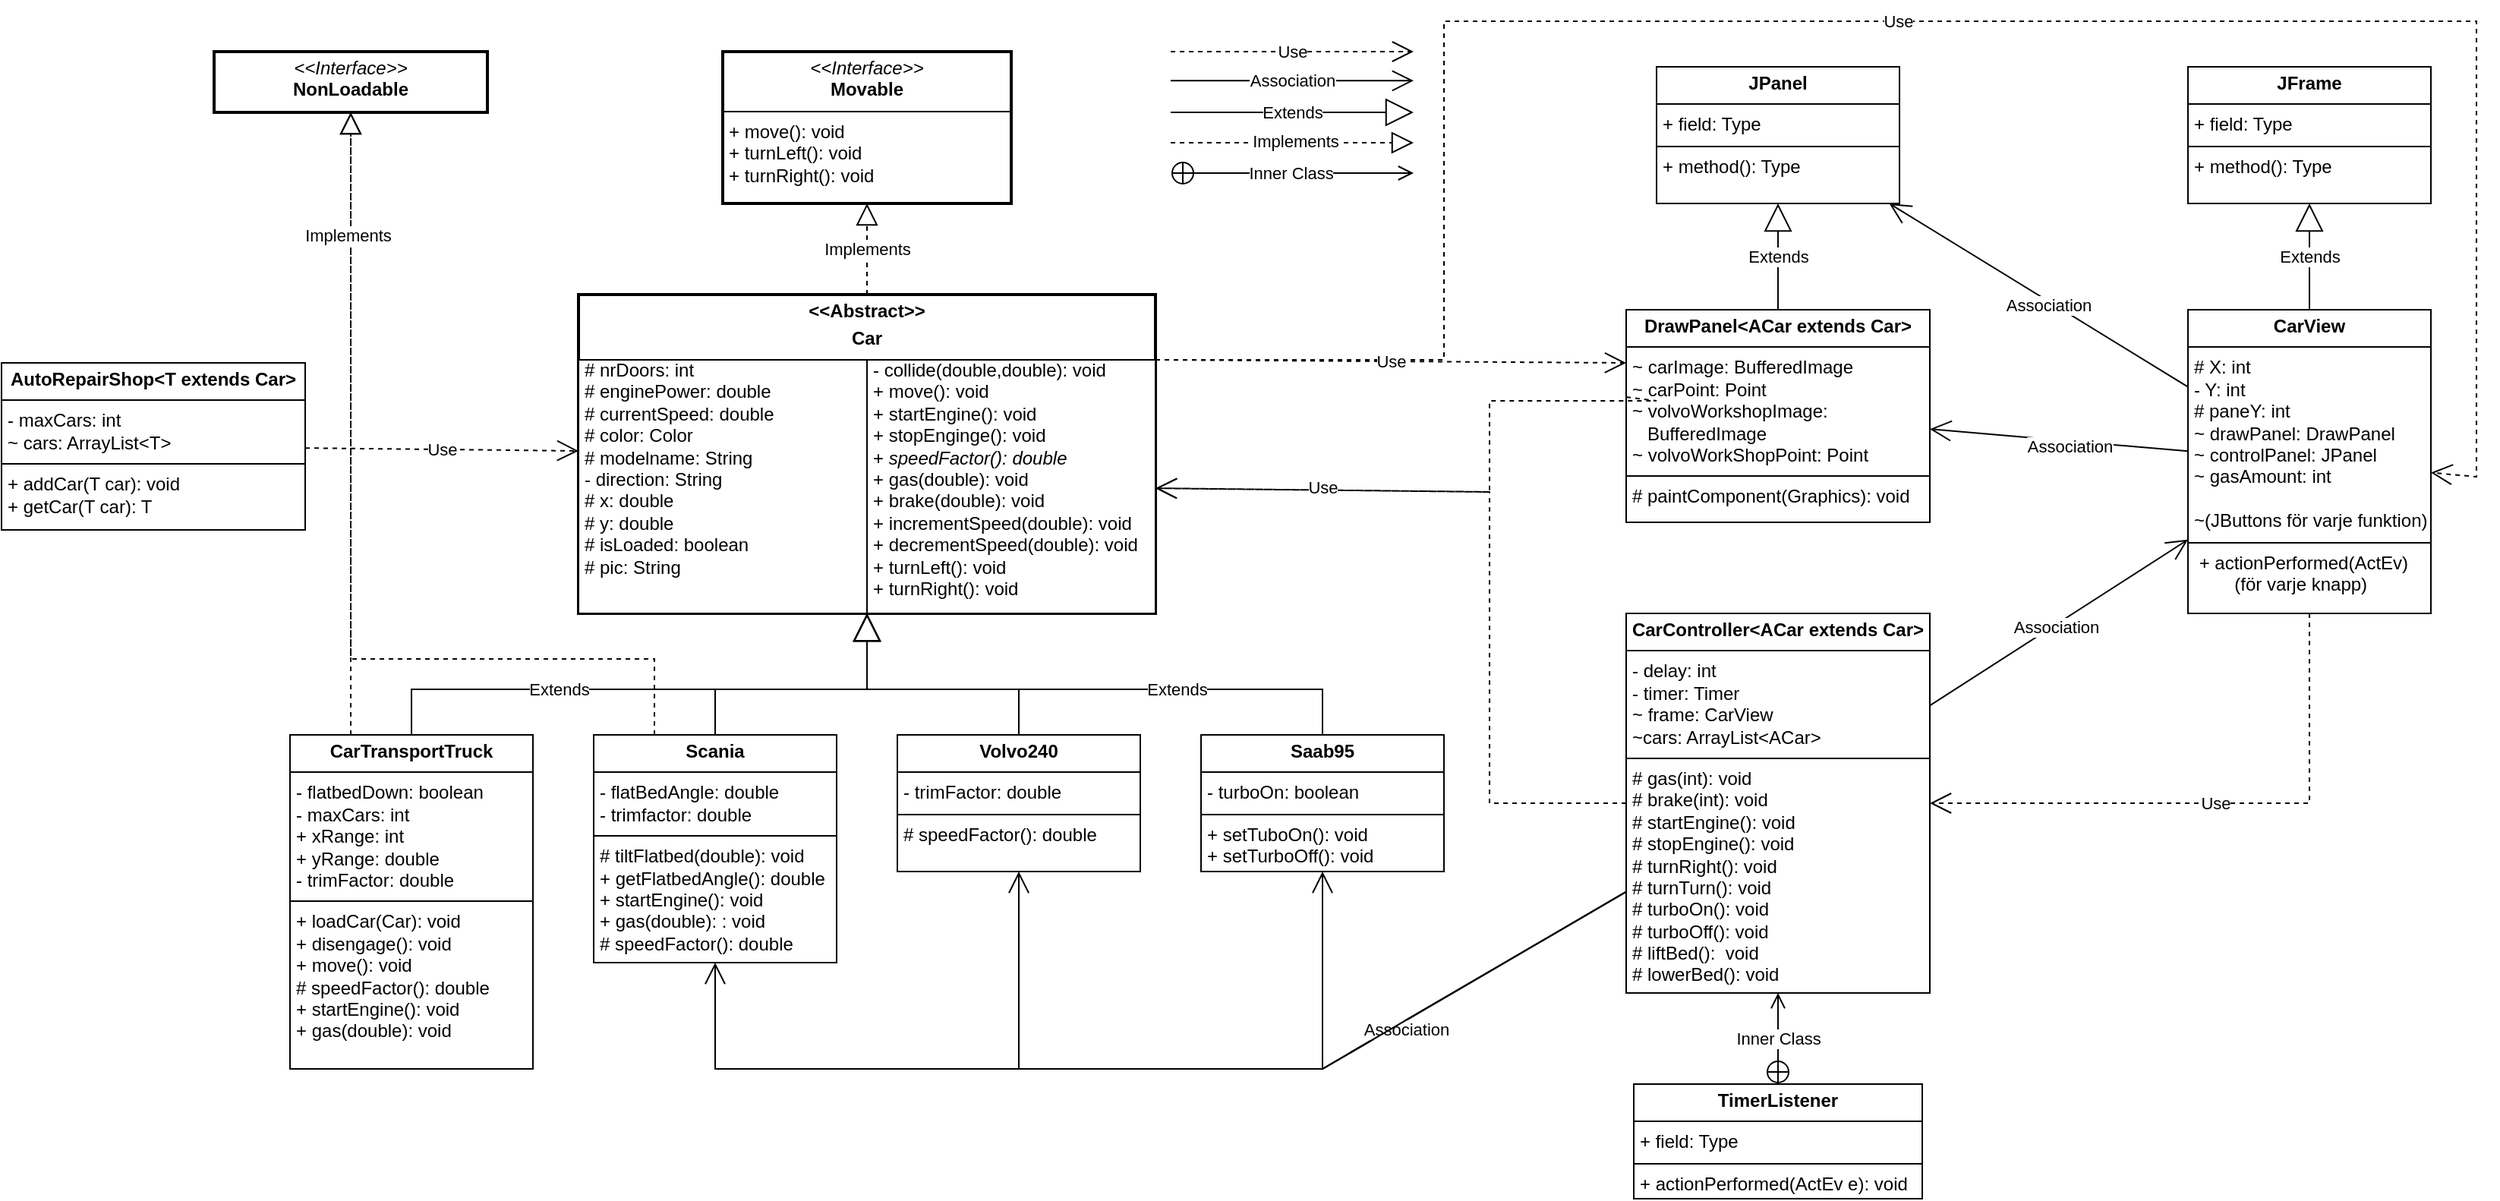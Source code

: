 <mxfile version="26.0.15">
  <diagram name="Sida-1" id="Nc39ZoOwCb8wQkVG9bUB">
    <mxGraphModel dx="2275" dy="870" grid="1" gridSize="10" guides="1" tooltips="1" connect="1" arrows="1" fold="1" page="1" pageScale="1" pageWidth="827" pageHeight="1169" math="0" shadow="0">
      <root>
        <mxCell id="0" />
        <mxCell id="1" parent="0" />
        <mxCell id="TYtJpe8hq0c6kEm3nhar-1" value="&lt;p style=&quot;margin:0px;margin-top:4px;text-align:center;&quot;&gt;&lt;i&gt;&amp;lt;&amp;lt;Interface&amp;gt;&amp;gt;&lt;/i&gt;&lt;br&gt;&lt;b&gt;Movable&lt;/b&gt;&lt;/p&gt;&lt;hr size=&quot;1&quot; style=&quot;border-style:solid;&quot;&gt;&lt;p style=&quot;margin:0px;margin-left:4px;&quot;&gt;+ move(): void&lt;/p&gt;&lt;p style=&quot;margin:0px;margin-left:4px;&quot;&gt;+ turnLeft(): void&lt;/p&gt;&lt;p style=&quot;margin:0px;margin-left:4px;&quot;&gt;+ turnRight(): void&lt;/p&gt;" style="verticalAlign=top;align=left;overflow=fill;html=1;whiteSpace=wrap;strokeWidth=2;" vertex="1" parent="1">
          <mxGeometry x="475" y="40" width="190" height="100" as="geometry" />
        </mxCell>
        <mxCell id="TYtJpe8hq0c6kEm3nhar-3" value="&lt;p style=&quot;margin:0px;margin-top:4px;text-align:center;&quot;&gt;&lt;i&gt;&amp;lt;&amp;lt;Interface&amp;gt;&amp;gt;&lt;/i&gt;&lt;br&gt;&lt;b&gt;NonLoadable&lt;/b&gt;&lt;/p&gt;&lt;p style=&quot;margin:0px;margin-left:4px;&quot;&gt;&lt;br&gt;&lt;/p&gt;" style="verticalAlign=top;align=left;overflow=fill;html=1;whiteSpace=wrap;strokeWidth=2;" vertex="1" parent="1">
          <mxGeometry x="140" y="40" width="180" height="40" as="geometry" />
        </mxCell>
        <mxCell id="TYtJpe8hq0c6kEm3nhar-4" value="&lt;p style=&quot;margin:0px;margin-top:4px;text-align:center;&quot;&gt;&lt;b&gt;CarTransportTruck&lt;/b&gt;&lt;/p&gt;&lt;hr size=&quot;1&quot; style=&quot;border-style:solid;&quot;&gt;&lt;p style=&quot;margin:0px;margin-left:4px;&quot;&gt;- flatbedDown: boolean&lt;/p&gt;&lt;p style=&quot;margin:0px;margin-left:4px;&quot;&gt;- maxCars: int&lt;/p&gt;&lt;p style=&quot;margin:0px;margin-left:4px;&quot;&gt;+ xRange: int&lt;/p&gt;&lt;p style=&quot;margin:0px;margin-left:4px;&quot;&gt;+ yRange: double&lt;/p&gt;&lt;p style=&quot;margin:0px;margin-left:4px;&quot;&gt;- trimFactor: double&lt;/p&gt;&lt;hr size=&quot;1&quot; style=&quot;border-style:solid;&quot;&gt;&lt;p style=&quot;margin:0px;margin-left:4px;&quot;&gt;+ loadCar(Car): void&lt;/p&gt;&lt;p style=&quot;margin:0px;margin-left:4px;&quot;&gt;+ disengage(): void&lt;/p&gt;&lt;p style=&quot;margin:0px;margin-left:4px;&quot;&gt;&lt;span style=&quot;background-color: transparent; color: light-dark(rgb(0, 0, 0), rgb(255, 255, 255));&quot;&gt;+ move(): void&lt;/span&gt;&lt;/p&gt;&lt;p style=&quot;margin:0px;margin-left:4px;&quot;&gt;#&lt;span style=&quot;background-color: transparent; color: light-dark(rgb(0, 0, 0), rgb(255, 255, 255));&quot;&gt;&amp;nbsp;speedFactor(): double&lt;/span&gt;&lt;/p&gt;&lt;p style=&quot;margin:0px;margin-left:4px;&quot;&gt;&lt;span style=&quot;background-color: transparent; color: light-dark(rgb(0, 0, 0), rgb(255, 255, 255));&quot;&gt;+ startEngine(): void&lt;br&gt;&lt;/span&gt;&lt;/p&gt;&lt;p style=&quot;margin:0px;margin-left:4px;&quot;&gt;&lt;span style=&quot;background-color: transparent; color: light-dark(rgb(0, 0, 0), rgb(255, 255, 255));&quot;&gt;+ gas(double): void&lt;br&gt;&lt;/span&gt;&lt;/p&gt;" style="verticalAlign=top;align=left;overflow=fill;html=1;whiteSpace=wrap;" vertex="1" parent="1">
          <mxGeometry x="190" y="490" width="160" height="220" as="geometry" />
        </mxCell>
        <mxCell id="TYtJpe8hq0c6kEm3nhar-5" value="&lt;p style=&quot;margin:0px;margin-top:4px;text-align:center;&quot;&gt;&lt;b&gt;DrawPanel&amp;lt;ACar extends Car&amp;gt;&lt;/b&gt;&lt;/p&gt;&lt;hr size=&quot;1&quot; style=&quot;border-style:solid;&quot;&gt;&lt;p style=&quot;margin:0px;margin-left:4px;&quot;&gt;~ carImage: BufferedImage&lt;/p&gt;&lt;p style=&quot;margin:0px;margin-left:4px;&quot;&gt;~ carPoint: Point&lt;/p&gt;&lt;p style=&quot;margin:0px;margin-left:4px;&quot;&gt;~ volvoWorkshopImage:&lt;/p&gt;&lt;p style=&quot;margin:0px;margin-left:4px;&quot;&gt;&amp;nbsp; &amp;nbsp;BufferedImage&lt;/p&gt;&lt;p style=&quot;margin:0px;margin-left:4px;&quot;&gt;~ volvoWorkShopPoint: Point&lt;/p&gt;&lt;hr size=&quot;1&quot; style=&quot;border-style:solid;&quot;&gt;&lt;p style=&quot;margin:0px;margin-left:4px;&quot;&gt;# paintComponent(Graphics): void&lt;/p&gt;" style="verticalAlign=top;align=left;overflow=fill;html=1;whiteSpace=wrap;" vertex="1" parent="1">
          <mxGeometry x="1070" y="210" width="200" height="140" as="geometry" />
        </mxCell>
        <mxCell id="TYtJpe8hq0c6kEm3nhar-6" value="&lt;p style=&quot;margin:0px;margin-top:4px;text-align:center;&quot;&gt;&lt;b&gt;&amp;lt;&amp;lt;Abstract&amp;gt;&amp;gt;&lt;/b&gt;&lt;/p&gt;&lt;p style=&quot;margin:0px;margin-top:4px;text-align:center;&quot;&gt;&lt;b&gt;Car&lt;/b&gt;&lt;/p&gt;&lt;hr size=&quot;1&quot; style=&quot;border-style:solid;&quot;&gt;&lt;p style=&quot;margin:0px;margin-left:4px;&quot;&gt;# nrDoors: int&lt;/p&gt;&lt;p style=&quot;margin:0px;margin-left:4px;&quot;&gt;# enginePower: double&lt;/p&gt;&lt;p style=&quot;margin:0px;margin-left:4px;&quot;&gt;# currentSpeed: double&lt;/p&gt;&lt;p style=&quot;margin:0px;margin-left:4px;&quot;&gt;# color: Color&lt;/p&gt;&lt;p style=&quot;margin:0px;margin-left:4px;&quot;&gt;# modelname: String&lt;/p&gt;&lt;p style=&quot;margin:0px;margin-left:4px;&quot;&gt;- direction: String&lt;/p&gt;&lt;p style=&quot;margin:0px;margin-left:4px;&quot;&gt;# x: double&lt;/p&gt;&lt;p style=&quot;margin:0px;margin-left:4px;&quot;&gt;# y: double&lt;/p&gt;&lt;p style=&quot;margin:0px;margin-left:4px;&quot;&gt;# isLoaded: boolean&lt;/p&gt;&lt;p style=&quot;margin:0px;margin-left:4px;&quot;&gt;# pic: String&lt;/p&gt;&lt;hr size=&quot;1&quot; style=&quot;border-style:solid;&quot;&gt;&lt;p style=&quot;margin:0px;margin-left:4px;&quot;&gt;+ startEngine(): void&lt;/p&gt;&lt;p style=&quot;margin:0px;margin-left:4px;&quot;&gt;+ stopEnginge(): void&lt;/p&gt;&lt;p style=&quot;margin:0px;margin-left:4px;&quot;&gt;+ speedFactor(): double {abstract}&lt;/p&gt;&lt;p style=&quot;margin:0px;margin-left:4px;&quot;&gt;+ gas(double): void&lt;/p&gt;&lt;p style=&quot;margin:0px;margin-left:4px;&quot;&gt;+ brake(double): void&lt;/p&gt;&lt;p style=&quot;margin:0px;margin-left:4px;&quot;&gt;+ incrementSpeed(double): void&lt;/p&gt;&lt;p style=&quot;margin:0px;margin-left:4px;&quot;&gt;+ decrementSpeed(double): void&lt;/p&gt;&lt;p style=&quot;margin:0px;margin-left:4px;&quot;&gt;+ turnLeft(): void&lt;/p&gt;&lt;p style=&quot;margin:0px;margin-left:4px;&quot;&gt;+ turnRight(): void&lt;/p&gt;&lt;p style=&quot;margin:0px;margin-left:4px;&quot;&gt;&lt;br&gt;&lt;/p&gt;" style="verticalAlign=top;align=left;overflow=fill;html=1;whiteSpace=wrap;strokeWidth=2;" vertex="1" parent="1">
          <mxGeometry x="380" y="200" width="380" height="210" as="geometry" />
        </mxCell>
        <mxCell id="TYtJpe8hq0c6kEm3nhar-7" value="&lt;p style=&quot;margin:0px;margin-top:4px;text-align:center;&quot;&gt;&lt;b&gt;Scania&lt;/b&gt;&lt;/p&gt;&lt;hr size=&quot;1&quot; style=&quot;border-style:solid;&quot;&gt;&lt;p style=&quot;margin:0px;margin-left:4px;&quot;&gt;- flatBedAngle: double&lt;/p&gt;&lt;p style=&quot;margin:0px;margin-left:4px;&quot;&gt;- trimfactor: double&lt;/p&gt;&lt;hr size=&quot;1&quot; style=&quot;border-style:solid;&quot;&gt;&lt;p style=&quot;margin:0px;margin-left:4px;&quot;&gt;# tiltFlatbed(double): void&lt;/p&gt;&lt;p style=&quot;margin:0px;margin-left:4px;&quot;&gt;+ getFlatbedAngle(): double&lt;/p&gt;&lt;p style=&quot;margin:0px;margin-left:4px;&quot;&gt;+ startEngine(): void&lt;/p&gt;&lt;p style=&quot;margin:0px;margin-left:4px;&quot;&gt;+ gas(double): : void&lt;/p&gt;&lt;p style=&quot;margin:0px;margin-left:4px;&quot;&gt;# speedFactor(): double&lt;/p&gt;&lt;p style=&quot;margin:0px;margin-left:4px;&quot;&gt;&lt;br&gt;&lt;/p&gt;" style="verticalAlign=top;align=left;overflow=fill;html=1;whiteSpace=wrap;" vertex="1" parent="1">
          <mxGeometry x="390" y="490" width="160" height="150" as="geometry" />
        </mxCell>
        <mxCell id="TYtJpe8hq0c6kEm3nhar-8" value="&lt;p style=&quot;margin:0px;margin-top:4px;text-align:center;&quot;&gt;&lt;b&gt;AutoRepairShop&amp;lt;T extends Car&amp;gt;&lt;/b&gt;&lt;/p&gt;&lt;hr size=&quot;1&quot; style=&quot;border-style:solid;&quot;&gt;&lt;p style=&quot;margin:0px;margin-left:4px;&quot;&gt;- maxCars: int&lt;/p&gt;&lt;p style=&quot;margin:0px;margin-left:4px;&quot;&gt;~ cars: ArrayList&amp;lt;T&amp;gt;&lt;/p&gt;&lt;hr size=&quot;1&quot; style=&quot;border-style:solid;&quot;&gt;&lt;p style=&quot;margin:0px;margin-left:4px;&quot;&gt;+ addCar(T car): void&lt;/p&gt;&lt;p style=&quot;margin:0px;margin-left:4px;&quot;&gt;+ getCar(T car): T&lt;/p&gt;" style="verticalAlign=top;align=left;overflow=fill;html=1;whiteSpace=wrap;" vertex="1" parent="1">
          <mxGeometry y="245" width="200" height="110" as="geometry" />
        </mxCell>
        <mxCell id="TYtJpe8hq0c6kEm3nhar-9" value="&lt;p style=&quot;margin:0px;margin-top:4px;text-align:center;&quot;&gt;&lt;b&gt;Saab95&lt;/b&gt;&lt;/p&gt;&lt;hr size=&quot;1&quot; style=&quot;border-style:solid;&quot;&gt;&lt;p style=&quot;margin:0px;margin-left:4px;&quot;&gt;- turboOn: boolean&lt;/p&gt;&lt;hr size=&quot;1&quot; style=&quot;border-style:solid;&quot;&gt;&lt;p style=&quot;margin:0px;margin-left:4px;&quot;&gt;+ setTuboOn(): void&lt;/p&gt;&lt;p style=&quot;margin:0px;margin-left:4px;&quot;&gt;+ setTurboOff(): void&lt;/p&gt;" style="verticalAlign=top;align=left;overflow=fill;html=1;whiteSpace=wrap;" vertex="1" parent="1">
          <mxGeometry x="790" y="490" width="160" height="90" as="geometry" />
        </mxCell>
        <mxCell id="TYtJpe8hq0c6kEm3nhar-12" value="&lt;p style=&quot;margin:0px;margin-top:4px;text-align:center;&quot;&gt;&lt;b&gt;CarView&lt;/b&gt;&lt;/p&gt;&lt;hr size=&quot;1&quot; style=&quot;border-style:solid;&quot;&gt;&lt;p style=&quot;margin:0px;margin-left:4px;&quot;&gt;# X: int&lt;/p&gt;&lt;p style=&quot;margin:0px;margin-left:4px;&quot;&gt;- Y: int&lt;/p&gt;&lt;p style=&quot;margin:0px;margin-left:4px;&quot;&gt;# paneY: int&lt;/p&gt;&lt;p style=&quot;margin:0px;margin-left:4px;&quot;&gt;~ drawPanel: DrawPanel&lt;/p&gt;&lt;p style=&quot;margin:0px;margin-left:4px;&quot;&gt;~ controlPanel: JPanel&lt;/p&gt;&lt;p style=&quot;margin:0px;margin-left:4px;&quot;&gt;~ gasAmount: int&lt;/p&gt;&lt;p style=&quot;margin:0px;margin-left:4px;&quot;&gt;&lt;br&gt;&lt;/p&gt;&lt;p style=&quot;margin:0px;margin-left:4px;&quot;&gt;~(JButtons för varje funktion)&lt;/p&gt;&lt;hr size=&quot;1&quot; style=&quot;border-style:solid;&quot;&gt;&lt;p style=&quot;margin:0px;margin-left:4px;&quot;&gt;&amp;nbsp;+ actionPerformed(ActEv)&lt;/p&gt;&lt;p style=&quot;margin:0px;margin-left:4px;&quot;&gt;&lt;span style=&quot;white-space: pre;&quot;&gt;&#x9;&lt;/span&gt;(för varje knapp)&lt;br&gt;&lt;/p&gt;&lt;p style=&quot;margin:0px;margin-left:4px;&quot;&gt;&lt;br&gt;&lt;/p&gt;" style="verticalAlign=top;align=left;overflow=fill;html=1;whiteSpace=wrap;" vertex="1" parent="1">
          <mxGeometry x="1440" y="210" width="160" height="200" as="geometry" />
        </mxCell>
        <mxCell id="TYtJpe8hq0c6kEm3nhar-13" value="&lt;p style=&quot;margin:0px;margin-top:4px;text-align:center;&quot;&gt;&lt;b&gt;Volvo240&lt;/b&gt;&lt;/p&gt;&lt;hr size=&quot;1&quot; style=&quot;border-style:solid;&quot;&gt;&lt;p style=&quot;margin:0px;margin-left:4px;&quot;&gt;- trimFactor: double&lt;/p&gt;&lt;hr size=&quot;1&quot; style=&quot;border-style:solid;&quot;&gt;&lt;p style=&quot;margin:0px;margin-left:4px;&quot;&gt;# speedFactor(): double&lt;/p&gt;" style="verticalAlign=top;align=left;overflow=fill;html=1;whiteSpace=wrap;" vertex="1" parent="1">
          <mxGeometry x="590" y="490" width="160" height="90" as="geometry" />
        </mxCell>
        <mxCell id="TYtJpe8hq0c6kEm3nhar-14" value="&lt;p style=&quot;margin:0px;margin-top:4px;text-align:center;&quot;&gt;&lt;b&gt;CarController&amp;lt;ACar extends Car&amp;gt;&lt;/b&gt;&lt;/p&gt;&lt;hr size=&quot;1&quot; style=&quot;border-style:solid;&quot;&gt;&lt;p style=&quot;margin:0px;margin-left:4px;&quot;&gt;- delay: int&lt;/p&gt;&lt;p style=&quot;margin:0px;margin-left:4px;&quot;&gt;- timer: Timer&lt;/p&gt;&lt;p style=&quot;margin:0px;margin-left:4px;&quot;&gt;~ frame: CarView&lt;/p&gt;&lt;p style=&quot;margin:0px;margin-left:4px;&quot;&gt;~cars: ArrayList&amp;lt;ACar&amp;gt;&lt;/p&gt;&lt;hr size=&quot;1&quot; style=&quot;border-style:solid;&quot;&gt;&lt;p style=&quot;margin:0px;margin-left:4px;&quot;&gt;# gas(int): void&lt;/p&gt;&lt;p style=&quot;margin:0px;margin-left:4px;&quot;&gt;# brake(int): void&lt;/p&gt;&lt;p style=&quot;margin:0px;margin-left:4px;&quot;&gt;# startEngine(): void&lt;/p&gt;&lt;p style=&quot;margin:0px;margin-left:4px;&quot;&gt;# stopEngine(): void&lt;/p&gt;&lt;p style=&quot;margin:0px;margin-left:4px;&quot;&gt;# turnRight(): void&lt;/p&gt;&lt;p style=&quot;margin:0px;margin-left:4px;&quot;&gt;# turnTurn(): void&lt;/p&gt;&lt;p style=&quot;margin:0px;margin-left:4px;&quot;&gt;# turboOn(): void&lt;/p&gt;&lt;p style=&quot;margin:0px;margin-left:4px;&quot;&gt;# turboOff(): void&lt;/p&gt;&lt;p style=&quot;margin:0px;margin-left:4px;&quot;&gt;# liftBed():&amp;nbsp; void&lt;/p&gt;&lt;p style=&quot;margin:0px;margin-left:4px;&quot;&gt;# lowerBed(): void&lt;/p&gt;" style="verticalAlign=top;align=left;overflow=fill;html=1;whiteSpace=wrap;" vertex="1" parent="1">
          <mxGeometry x="1070" y="410" width="200" height="250" as="geometry" />
        </mxCell>
        <mxCell id="TYtJpe8hq0c6kEm3nhar-20" value="" style="endArrow=block;dashed=1;endFill=0;endSize=12;html=1;rounded=0;exitX=0.5;exitY=0;exitDx=0;exitDy=0;" edge="1" parent="1" source="TYtJpe8hq0c6kEm3nhar-6" target="TYtJpe8hq0c6kEm3nhar-1">
          <mxGeometry width="160" relative="1" as="geometry">
            <mxPoint x="690" y="160" as="sourcePoint" />
            <mxPoint x="850" y="160" as="targetPoint" />
          </mxGeometry>
        </mxCell>
        <mxCell id="TYtJpe8hq0c6kEm3nhar-56" value="Implements" style="edgeLabel;html=1;align=center;verticalAlign=middle;resizable=0;points=[];" vertex="1" connectable="0" parent="TYtJpe8hq0c6kEm3nhar-20">
          <mxGeometry x="-0.021" relative="1" as="geometry">
            <mxPoint y="-1" as="offset" />
          </mxGeometry>
        </mxCell>
        <mxCell id="TYtJpe8hq0c6kEm3nhar-28" value="" style="endArrow=block;dashed=1;endFill=0;endSize=12;html=1;rounded=0;exitX=0.25;exitY=0;exitDx=0;exitDy=0;entryX=0.5;entryY=1;entryDx=0;entryDy=0;" edge="1" parent="1" source="TYtJpe8hq0c6kEm3nhar-7" target="TYtJpe8hq0c6kEm3nhar-3">
          <mxGeometry width="160" relative="1" as="geometry">
            <mxPoint x="410" y="280" as="sourcePoint" />
            <mxPoint x="230" y="160" as="targetPoint" />
            <Array as="points">
              <mxPoint x="430" y="440" />
              <mxPoint x="270" y="440" />
              <mxPoint x="230" y="440" />
            </Array>
          </mxGeometry>
        </mxCell>
        <mxCell id="TYtJpe8hq0c6kEm3nhar-29" value="" style="endArrow=block;dashed=1;endFill=0;endSize=12;html=1;rounded=0;exitX=0.25;exitY=0;exitDx=0;exitDy=0;" edge="1" parent="1" source="TYtJpe8hq0c6kEm3nhar-4" target="TYtJpe8hq0c6kEm3nhar-3">
          <mxGeometry width="160" relative="1" as="geometry">
            <mxPoint x="140" y="240" as="sourcePoint" />
            <mxPoint x="300" y="240" as="targetPoint" />
          </mxGeometry>
        </mxCell>
        <mxCell id="TYtJpe8hq0c6kEm3nhar-33" value="Use" style="endArrow=open;endSize=12;dashed=1;html=1;rounded=0;" edge="1" parent="1" source="TYtJpe8hq0c6kEm3nhar-8" target="TYtJpe8hq0c6kEm3nhar-6">
          <mxGeometry width="160" relative="1" as="geometry">
            <mxPoint x="690" y="150" as="sourcePoint" />
            <mxPoint x="710" y="210" as="targetPoint" />
          </mxGeometry>
        </mxCell>
        <mxCell id="TYtJpe8hq0c6kEm3nhar-34" value="&lt;p style=&quot;margin:0px;margin-top:4px;text-align:center;&quot;&gt;&lt;b&gt;JFrame&lt;/b&gt;&lt;/p&gt;&lt;hr size=&quot;1&quot; style=&quot;border-style:solid;&quot;&gt;&lt;p style=&quot;margin:0px;margin-left:4px;&quot;&gt;+ field: Type&lt;/p&gt;&lt;hr size=&quot;1&quot; style=&quot;border-style:solid;&quot;&gt;&lt;p style=&quot;margin:0px;margin-left:4px;&quot;&gt;+ method(): Type&lt;/p&gt;" style="verticalAlign=top;align=left;overflow=fill;html=1;whiteSpace=wrap;" vertex="1" parent="1">
          <mxGeometry x="1440" y="50" width="160" height="90" as="geometry" />
        </mxCell>
        <mxCell id="TYtJpe8hq0c6kEm3nhar-35" value="&lt;p style=&quot;margin:0px;margin-top:4px;text-align:center;&quot;&gt;&lt;b&gt;JPanel&lt;/b&gt;&lt;/p&gt;&lt;hr size=&quot;1&quot; style=&quot;border-style:solid;&quot;&gt;&lt;p style=&quot;margin:0px;margin-left:4px;&quot;&gt;+ field: Type&lt;/p&gt;&lt;hr size=&quot;1&quot; style=&quot;border-style:solid;&quot;&gt;&lt;p style=&quot;margin:0px;margin-left:4px;&quot;&gt;+ method(): Type&lt;/p&gt;" style="verticalAlign=top;align=left;overflow=fill;html=1;whiteSpace=wrap;" vertex="1" parent="1">
          <mxGeometry x="1090" y="50" width="160" height="90" as="geometry" />
        </mxCell>
        <mxCell id="TYtJpe8hq0c6kEm3nhar-37" value="Extends" style="endArrow=block;endSize=16;endFill=0;html=1;rounded=0;" edge="1" parent="1" source="TYtJpe8hq0c6kEm3nhar-12" target="TYtJpe8hq0c6kEm3nhar-34">
          <mxGeometry width="160" relative="1" as="geometry">
            <mxPoint x="-20" y="190" as="sourcePoint" />
            <mxPoint x="140" y="190" as="targetPoint" />
          </mxGeometry>
        </mxCell>
        <mxCell id="TYtJpe8hq0c6kEm3nhar-38" value="Extends" style="endArrow=block;endSize=16;endFill=0;html=1;rounded=0;" edge="1" parent="1" source="TYtJpe8hq0c6kEm3nhar-5" target="TYtJpe8hq0c6kEm3nhar-35">
          <mxGeometry width="160" relative="1" as="geometry">
            <mxPoint x="-20" y="190" as="sourcePoint" />
            <mxPoint x="140" y="190" as="targetPoint" />
          </mxGeometry>
        </mxCell>
        <mxCell id="TYtJpe8hq0c6kEm3nhar-40" value="&lt;p style=&quot;text-wrap-mode: wrap; margin: 0px 0px 0px 4px;&quot;&gt;- collide(double,double): void&lt;/p&gt;&lt;p style=&quot;text-wrap-mode: wrap; margin: 0px 0px 0px 4px;&quot;&gt;&lt;span style=&quot;background-color: transparent; color: light-dark(rgb(0, 0, 0), rgb(255, 255, 255));&quot;&gt;+ move(): void&lt;/span&gt;&lt;/p&gt;&lt;p style=&quot;text-wrap-mode: wrap; margin: 0px 0px 0px 4px;&quot;&gt;&lt;span style=&quot;background-color: transparent; color: light-dark(rgb(0, 0, 0), rgb(255, 255, 255));&quot;&gt;+ startEngine(): void&lt;/span&gt;&lt;/p&gt;&lt;p style=&quot;text-wrap-mode: wrap; margin: 0px 0px 0px 4px;&quot;&gt;+ stopEnginge(): void&lt;/p&gt;&lt;p style=&quot;text-wrap-mode: wrap; margin: 0px 0px 0px 4px;&quot;&gt;+ &lt;i&gt;speedFactor(): double&lt;/i&gt;&lt;/p&gt;&lt;p style=&quot;text-wrap-mode: wrap; margin: 0px 0px 0px 4px;&quot;&gt;+ gas(double): void&lt;/p&gt;&lt;p style=&quot;text-wrap-mode: wrap; margin: 0px 0px 0px 4px;&quot;&gt;+ brake(double): void&lt;/p&gt;&lt;p style=&quot;text-wrap-mode: wrap; margin: 0px 0px 0px 4px;&quot;&gt;+ incrementSpeed(double): void&lt;/p&gt;&lt;p style=&quot;text-wrap-mode: wrap; margin: 0px 0px 0px 4px;&quot;&gt;+ decrementSpeed(double): void&lt;/p&gt;&lt;p style=&quot;text-wrap-mode: wrap; margin: 0px 0px 0px 4px;&quot;&gt;+ turnLeft(): void&lt;/p&gt;&lt;p style=&quot;text-wrap-mode: wrap; margin: 0px 0px 0px 4px;&quot;&gt;+ turnRight(): void&lt;/p&gt;" style="verticalAlign=top;align=left;overflow=fill;html=1;whiteSpace=wrap;" vertex="1" parent="1">
          <mxGeometry x="570" y="243" width="190" height="167" as="geometry" />
        </mxCell>
        <mxCell id="TYtJpe8hq0c6kEm3nhar-44" value="&lt;p style=&quot;margin: 0px 0px 0px 4px;&quot;&gt;&lt;span style=&quot;background-color: transparent; color: light-dark(rgb(0, 0, 0), rgb(255, 255, 255));&quot;&gt;# nrDoors: int&lt;/span&gt;&lt;/p&gt;&lt;p style=&quot;margin: 0px 0px 0px 4px;&quot;&gt;# enginePower: double&lt;/p&gt;&lt;p style=&quot;margin: 0px 0px 0px 4px;&quot;&gt;# currentSpeed: double&lt;/p&gt;&lt;p style=&quot;margin: 0px 0px 0px 4px;&quot;&gt;# color: Color&lt;/p&gt;&lt;p style=&quot;margin: 0px 0px 0px 4px;&quot;&gt;# modelname: String&lt;/p&gt;&lt;p style=&quot;margin: 0px 0px 0px 4px;&quot;&gt;- direction: String&lt;/p&gt;&lt;p style=&quot;margin: 0px 0px 0px 4px;&quot;&gt;# x: double&lt;/p&gt;&lt;p style=&quot;margin: 0px 0px 0px 4px;&quot;&gt;# y: double&lt;/p&gt;&lt;p style=&quot;margin: 0px 0px 0px 4px;&quot;&gt;# isLoaded: boolean&lt;/p&gt;&lt;p style=&quot;margin: 0px 0px 0px 4px;&quot;&gt;# pic: String&lt;/p&gt;" style="verticalAlign=top;align=left;overflow=fill;html=1;whiteSpace=wrap;" vertex="1" parent="1">
          <mxGeometry x="380" y="243" width="190" height="167" as="geometry" />
        </mxCell>
        <mxCell id="TYtJpe8hq0c6kEm3nhar-46" value="Extends" style="endArrow=block;endSize=16;endFill=0;html=1;rounded=0;" edge="1" parent="1" source="TYtJpe8hq0c6kEm3nhar-9" target="TYtJpe8hq0c6kEm3nhar-6">
          <mxGeometry x="-0.333" width="160" relative="1" as="geometry">
            <mxPoint x="690" y="440" as="sourcePoint" />
            <mxPoint x="850" y="440" as="targetPoint" />
            <Array as="points">
              <mxPoint x="870" y="460" />
              <mxPoint x="570" y="460" />
            </Array>
            <mxPoint as="offset" />
          </mxGeometry>
        </mxCell>
        <mxCell id="TYtJpe8hq0c6kEm3nhar-47" value="" style="endArrow=block;endSize=16;endFill=0;html=1;rounded=0;" edge="1" parent="1" source="TYtJpe8hq0c6kEm3nhar-13" target="TYtJpe8hq0c6kEm3nhar-6">
          <mxGeometry width="160" relative="1" as="geometry">
            <mxPoint x="640" y="430" as="sourcePoint" />
            <mxPoint x="800" y="430" as="targetPoint" />
            <Array as="points">
              <mxPoint x="670" y="460" />
              <mxPoint x="570" y="460" />
            </Array>
          </mxGeometry>
        </mxCell>
        <mxCell id="TYtJpe8hq0c6kEm3nhar-48" value="" style="endArrow=block;endSize=16;endFill=0;html=1;rounded=0;" edge="1" parent="1" source="TYtJpe8hq0c6kEm3nhar-7" target="TYtJpe8hq0c6kEm3nhar-6">
          <mxGeometry width="160" relative="1" as="geometry">
            <mxPoint x="550" y="650" as="sourcePoint" />
            <mxPoint x="710" y="650" as="targetPoint" />
            <Array as="points">
              <mxPoint x="470" y="460" />
              <mxPoint x="570" y="460" />
            </Array>
          </mxGeometry>
        </mxCell>
        <mxCell id="TYtJpe8hq0c6kEm3nhar-49" value="Extends" style="endArrow=block;endSize=16;endFill=0;html=1;rounded=0;" edge="1" parent="1" source="TYtJpe8hq0c6kEm3nhar-4" target="TYtJpe8hq0c6kEm3nhar-6">
          <mxGeometry x="-0.333" width="160" relative="1" as="geometry">
            <mxPoint x="540" y="690" as="sourcePoint" />
            <mxPoint x="700" y="690" as="targetPoint" />
            <Array as="points">
              <mxPoint x="270" y="460" />
              <mxPoint x="570" y="460" />
            </Array>
            <mxPoint as="offset" />
          </mxGeometry>
        </mxCell>
        <mxCell id="TYtJpe8hq0c6kEm3nhar-57" value="Implements" style="edgeLabel;html=1;align=center;verticalAlign=middle;resizable=0;points=[];" vertex="1" connectable="0" parent="1">
          <mxGeometry x="580" y="170.429" as="geometry">
            <mxPoint x="-352" y="-10" as="offset" />
          </mxGeometry>
        </mxCell>
        <mxCell id="TYtJpe8hq0c6kEm3nhar-58" value="Use" style="endArrow=open;endSize=12;dashed=1;html=1;rounded=0;" edge="1" parent="1">
          <mxGeometry width="160" relative="1" as="geometry">
            <mxPoint x="770" y="40" as="sourcePoint" />
            <mxPoint x="930" y="40" as="targetPoint" />
            <mxPoint as="offset" />
          </mxGeometry>
        </mxCell>
        <mxCell id="TYtJpe8hq0c6kEm3nhar-59" value="" style="endArrow=open;endFill=1;endSize=12;html=1;rounded=0;" edge="1" parent="1" source="TYtJpe8hq0c6kEm3nhar-14" target="TYtJpe8hq0c6kEm3nhar-7">
          <mxGeometry width="160" relative="1" as="geometry">
            <mxPoint x="690" y="746.91" as="sourcePoint" />
            <mxPoint x="850" y="746.91" as="targetPoint" />
            <Array as="points">
              <mxPoint x="870" y="710" />
              <mxPoint x="470" y="710" />
            </Array>
          </mxGeometry>
        </mxCell>
        <mxCell id="TYtJpe8hq0c6kEm3nhar-61" value="Extends" style="endArrow=block;endSize=16;endFill=0;html=1;rounded=0;" edge="1" parent="1">
          <mxGeometry width="160" relative="1" as="geometry">
            <mxPoint x="770" y="80" as="sourcePoint" />
            <mxPoint x="930" y="80" as="targetPoint" />
          </mxGeometry>
        </mxCell>
        <mxCell id="TYtJpe8hq0c6kEm3nhar-62" value="" style="endArrow=block;dashed=1;endFill=0;endSize=12;html=1;rounded=0;" edge="1" parent="1">
          <mxGeometry width="160" relative="1" as="geometry">
            <mxPoint x="770" y="100.0" as="sourcePoint" />
            <mxPoint x="930" y="100.0" as="targetPoint" />
          </mxGeometry>
        </mxCell>
        <mxCell id="TYtJpe8hq0c6kEm3nhar-63" value="Implements" style="edgeLabel;html=1;align=center;verticalAlign=middle;resizable=0;points=[];" vertex="1" connectable="0" parent="TYtJpe8hq0c6kEm3nhar-62">
          <mxGeometry x="0.009" y="1" relative="1" as="geometry">
            <mxPoint x="1" as="offset" />
          </mxGeometry>
        </mxCell>
        <mxCell id="TYtJpe8hq0c6kEm3nhar-64" value="" style="endArrow=open;startArrow=circlePlus;endFill=0;startFill=0;endSize=8;html=1;rounded=0;" edge="1" parent="1">
          <mxGeometry width="160" relative="1" as="geometry">
            <mxPoint x="770" y="120" as="sourcePoint" />
            <mxPoint x="930" y="120" as="targetPoint" />
          </mxGeometry>
        </mxCell>
        <mxCell id="TYtJpe8hq0c6kEm3nhar-65" value="Inner Class" style="edgeLabel;html=1;align=center;verticalAlign=middle;resizable=0;points=[];" vertex="1" connectable="0" parent="TYtJpe8hq0c6kEm3nhar-64">
          <mxGeometry x="-0.009" relative="1" as="geometry">
            <mxPoint x="-1" as="offset" />
          </mxGeometry>
        </mxCell>
        <mxCell id="TYtJpe8hq0c6kEm3nhar-69" value="" style="endArrow=open;startArrow=circlePlus;endFill=0;startFill=0;endSize=8;html=1;rounded=0;" edge="1" parent="1" source="TYtJpe8hq0c6kEm3nhar-70" target="TYtJpe8hq0c6kEm3nhar-14">
          <mxGeometry width="160" relative="1" as="geometry">
            <mxPoint x="1490" y="599.52" as="sourcePoint" />
            <mxPoint x="1650" y="599.52" as="targetPoint" />
            <Array as="points" />
          </mxGeometry>
        </mxCell>
        <mxCell id="TYtJpe8hq0c6kEm3nhar-71" value="Inner Class" style="edgeLabel;html=1;align=center;verticalAlign=middle;resizable=0;points=[];" vertex="1" connectable="0" parent="TYtJpe8hq0c6kEm3nhar-69">
          <mxGeometry x="-0.038" relative="1" as="geometry">
            <mxPoint y="-1" as="offset" />
          </mxGeometry>
        </mxCell>
        <mxCell id="TYtJpe8hq0c6kEm3nhar-70" value="&lt;p style=&quot;margin:0px;margin-top:4px;text-align:center;&quot;&gt;&lt;b&gt;TimerListener&lt;/b&gt;&lt;/p&gt;&lt;hr size=&quot;1&quot; style=&quot;border-style:solid;&quot;&gt;&lt;p style=&quot;margin:0px;margin-left:4px;&quot;&gt;+ field: Type&lt;/p&gt;&lt;hr size=&quot;1&quot; style=&quot;border-style:solid;&quot;&gt;&lt;p style=&quot;margin:0px;margin-left:4px;&quot;&gt;+ actionPerformed(ActEv e): void&lt;/p&gt;" style="verticalAlign=top;align=left;overflow=fill;html=1;whiteSpace=wrap;" vertex="1" parent="1">
          <mxGeometry x="1075" y="720" width="190" height="75.48" as="geometry" />
        </mxCell>
        <mxCell id="TYtJpe8hq0c6kEm3nhar-72" value="" style="endArrow=open;endSize=12;dashed=1;html=1;rounded=0;" edge="1" parent="1" source="TYtJpe8hq0c6kEm3nhar-14" target="TYtJpe8hq0c6kEm3nhar-40">
          <mxGeometry width="160" relative="1" as="geometry">
            <mxPoint x="900" y="450" as="sourcePoint" />
            <mxPoint x="1060" y="450" as="targetPoint" />
            <mxPoint as="offset" />
            <Array as="points">
              <mxPoint x="980" y="535" />
              <mxPoint x="980" y="330" />
            </Array>
          </mxGeometry>
        </mxCell>
        <mxCell id="TYtJpe8hq0c6kEm3nhar-73" value="Use" style="endArrow=open;endSize=12;dashed=1;html=1;rounded=0;" edge="1" parent="1" source="TYtJpe8hq0c6kEm3nhar-5" target="TYtJpe8hq0c6kEm3nhar-40">
          <mxGeometry x="0.464" y="-2" width="160" relative="1" as="geometry">
            <mxPoint x="940" y="210" as="sourcePoint" />
            <mxPoint x="1100" y="210" as="targetPoint" />
            <mxPoint as="offset" />
            <Array as="points">
              <mxPoint x="1090" y="270" />
              <mxPoint x="980" y="270" />
              <mxPoint x="980" y="330" />
            </Array>
          </mxGeometry>
        </mxCell>
        <mxCell id="TYtJpe8hq0c6kEm3nhar-77" value="" style="endArrow=open;endFill=1;endSize=12;html=1;rounded=0;" edge="1" parent="1" source="TYtJpe8hq0c6kEm3nhar-12" target="TYtJpe8hq0c6kEm3nhar-5">
          <mxGeometry width="160" relative="1" as="geometry">
            <mxPoint x="1520" y="564.17" as="sourcePoint" />
            <mxPoint x="1680" y="564.17" as="targetPoint" />
          </mxGeometry>
        </mxCell>
        <mxCell id="TYtJpe8hq0c6kEm3nhar-78" value="Association" style="edgeLabel;html=1;align=center;verticalAlign=middle;resizable=0;points=[];" vertex="1" connectable="0" parent="TYtJpe8hq0c6kEm3nhar-77">
          <mxGeometry x="-0.045" y="2" relative="1" as="geometry">
            <mxPoint x="3" y="2" as="offset" />
          </mxGeometry>
        </mxCell>
        <mxCell id="TYtJpe8hq0c6kEm3nhar-79" value="" style="endArrow=open;endFill=1;endSize=12;html=1;rounded=0;" edge="1" parent="1" source="TYtJpe8hq0c6kEm3nhar-14" target="TYtJpe8hq0c6kEm3nhar-12">
          <mxGeometry width="160" relative="1" as="geometry">
            <mxPoint x="1500" y="578.33" as="sourcePoint" />
            <mxPoint x="1660" y="578.33" as="targetPoint" />
          </mxGeometry>
        </mxCell>
        <mxCell id="TYtJpe8hq0c6kEm3nhar-80" value="Association" style="edgeLabel;html=1;align=center;verticalAlign=middle;resizable=0;points=[];" vertex="1" connectable="0" parent="TYtJpe8hq0c6kEm3nhar-79">
          <mxGeometry x="-0.045" y="2" relative="1" as="geometry">
            <mxPoint x="3" y="2" as="offset" />
          </mxGeometry>
        </mxCell>
        <mxCell id="TYtJpe8hq0c6kEm3nhar-81" value="" style="endArrow=open;endFill=1;endSize=12;html=1;rounded=0;" edge="1" parent="1" source="TYtJpe8hq0c6kEm3nhar-12" target="TYtJpe8hq0c6kEm3nhar-35">
          <mxGeometry width="160" relative="1" as="geometry">
            <mxPoint x="1340" y="170.43" as="sourcePoint" />
            <mxPoint x="1500" y="170.43" as="targetPoint" />
          </mxGeometry>
        </mxCell>
        <mxCell id="TYtJpe8hq0c6kEm3nhar-82" value="Association" style="edgeLabel;html=1;align=center;verticalAlign=middle;resizable=0;points=[];" vertex="1" connectable="0" parent="TYtJpe8hq0c6kEm3nhar-81">
          <mxGeometry x="-0.045" y="2" relative="1" as="geometry">
            <mxPoint x="3" y="2" as="offset" />
          </mxGeometry>
        </mxCell>
        <mxCell id="TYtJpe8hq0c6kEm3nhar-83" value="Use" style="endArrow=open;endSize=12;dashed=1;html=1;rounded=0;" edge="1" parent="1" source="TYtJpe8hq0c6kEm3nhar-12" target="TYtJpe8hq0c6kEm3nhar-14">
          <mxGeometry width="160" relative="1" as="geometry">
            <mxPoint x="1480" y="570" as="sourcePoint" />
            <mxPoint x="1640" y="570" as="targetPoint" />
            <mxPoint as="offset" />
            <Array as="points">
              <mxPoint x="1520" y="535" />
            </Array>
          </mxGeometry>
        </mxCell>
        <mxCell id="TYtJpe8hq0c6kEm3nhar-84" value="" style="endArrow=open;endFill=1;endSize=12;html=1;rounded=0;" edge="1" parent="1">
          <mxGeometry width="160" relative="1" as="geometry">
            <mxPoint x="770" y="59.17" as="sourcePoint" />
            <mxPoint x="930" y="59.17" as="targetPoint" />
          </mxGeometry>
        </mxCell>
        <mxCell id="TYtJpe8hq0c6kEm3nhar-85" value="Association" style="edgeLabel;html=1;align=center;verticalAlign=middle;resizable=0;points=[];" vertex="1" connectable="0" parent="TYtJpe8hq0c6kEm3nhar-84">
          <mxGeometry x="-0.045" y="2" relative="1" as="geometry">
            <mxPoint x="3" y="2" as="offset" />
          </mxGeometry>
        </mxCell>
        <mxCell id="TYtJpe8hq0c6kEm3nhar-86" value="" style="endArrow=open;endFill=1;endSize=12;html=1;rounded=0;" edge="1" parent="1" source="TYtJpe8hq0c6kEm3nhar-14" target="TYtJpe8hq0c6kEm3nhar-9">
          <mxGeometry width="160" relative="1" as="geometry">
            <mxPoint x="880" y="690" as="sourcePoint" />
            <mxPoint x="1040" y="690" as="targetPoint" />
            <Array as="points">
              <mxPoint x="870" y="710" />
            </Array>
          </mxGeometry>
        </mxCell>
        <mxCell id="TYtJpe8hq0c6kEm3nhar-87" value="Association" style="edgeLabel;html=1;align=center;verticalAlign=middle;resizable=0;points=[];" vertex="1" connectable="0" parent="TYtJpe8hq0c6kEm3nhar-86">
          <mxGeometry x="-0.045" y="2" relative="1" as="geometry">
            <mxPoint x="3" y="2" as="offset" />
          </mxGeometry>
        </mxCell>
        <mxCell id="TYtJpe8hq0c6kEm3nhar-88" value="" style="endArrow=open;endFill=1;endSize=12;html=1;rounded=0;" edge="1" parent="1" source="TYtJpe8hq0c6kEm3nhar-14" target="TYtJpe8hq0c6kEm3nhar-13">
          <mxGeometry width="160" relative="1" as="geometry">
            <mxPoint x="870" y="710" as="sourcePoint" />
            <mxPoint x="880" y="650" as="targetPoint" />
            <Array as="points">
              <mxPoint x="870" y="710" />
              <mxPoint x="670" y="710" />
            </Array>
          </mxGeometry>
        </mxCell>
        <mxCell id="TYtJpe8hq0c6kEm3nhar-91" value="Use" style="endArrow=open;endSize=12;dashed=1;html=1;rounded=0;exitX=1;exitY=0;exitDx=0;exitDy=0;" edge="1" parent="1" source="TYtJpe8hq0c6kEm3nhar-40" target="TYtJpe8hq0c6kEm3nhar-12">
          <mxGeometry width="160" relative="1" as="geometry">
            <mxPoint x="780" y="270" as="sourcePoint" />
            <mxPoint x="940" y="270" as="targetPoint" />
            <mxPoint as="offset" />
            <Array as="points">
              <mxPoint x="950" y="243" />
              <mxPoint x="950" y="20" />
              <mxPoint x="1360" y="20" />
              <mxPoint x="1630" y="20" />
              <mxPoint x="1630" y="320" />
            </Array>
          </mxGeometry>
        </mxCell>
        <mxCell id="TYtJpe8hq0c6kEm3nhar-92" value="Use" style="endArrow=open;endSize=12;dashed=1;html=1;rounded=0;exitX=1;exitY=0;exitDx=0;exitDy=0;entryX=0;entryY=0.25;entryDx=0;entryDy=0;" edge="1" parent="1" source="TYtJpe8hq0c6kEm3nhar-40" target="TYtJpe8hq0c6kEm3nhar-5">
          <mxGeometry width="160" relative="1" as="geometry">
            <mxPoint x="810" y="279.17" as="sourcePoint" />
            <mxPoint x="970" y="279.17" as="targetPoint" />
            <mxPoint as="offset" />
          </mxGeometry>
        </mxCell>
      </root>
    </mxGraphModel>
  </diagram>
</mxfile>
